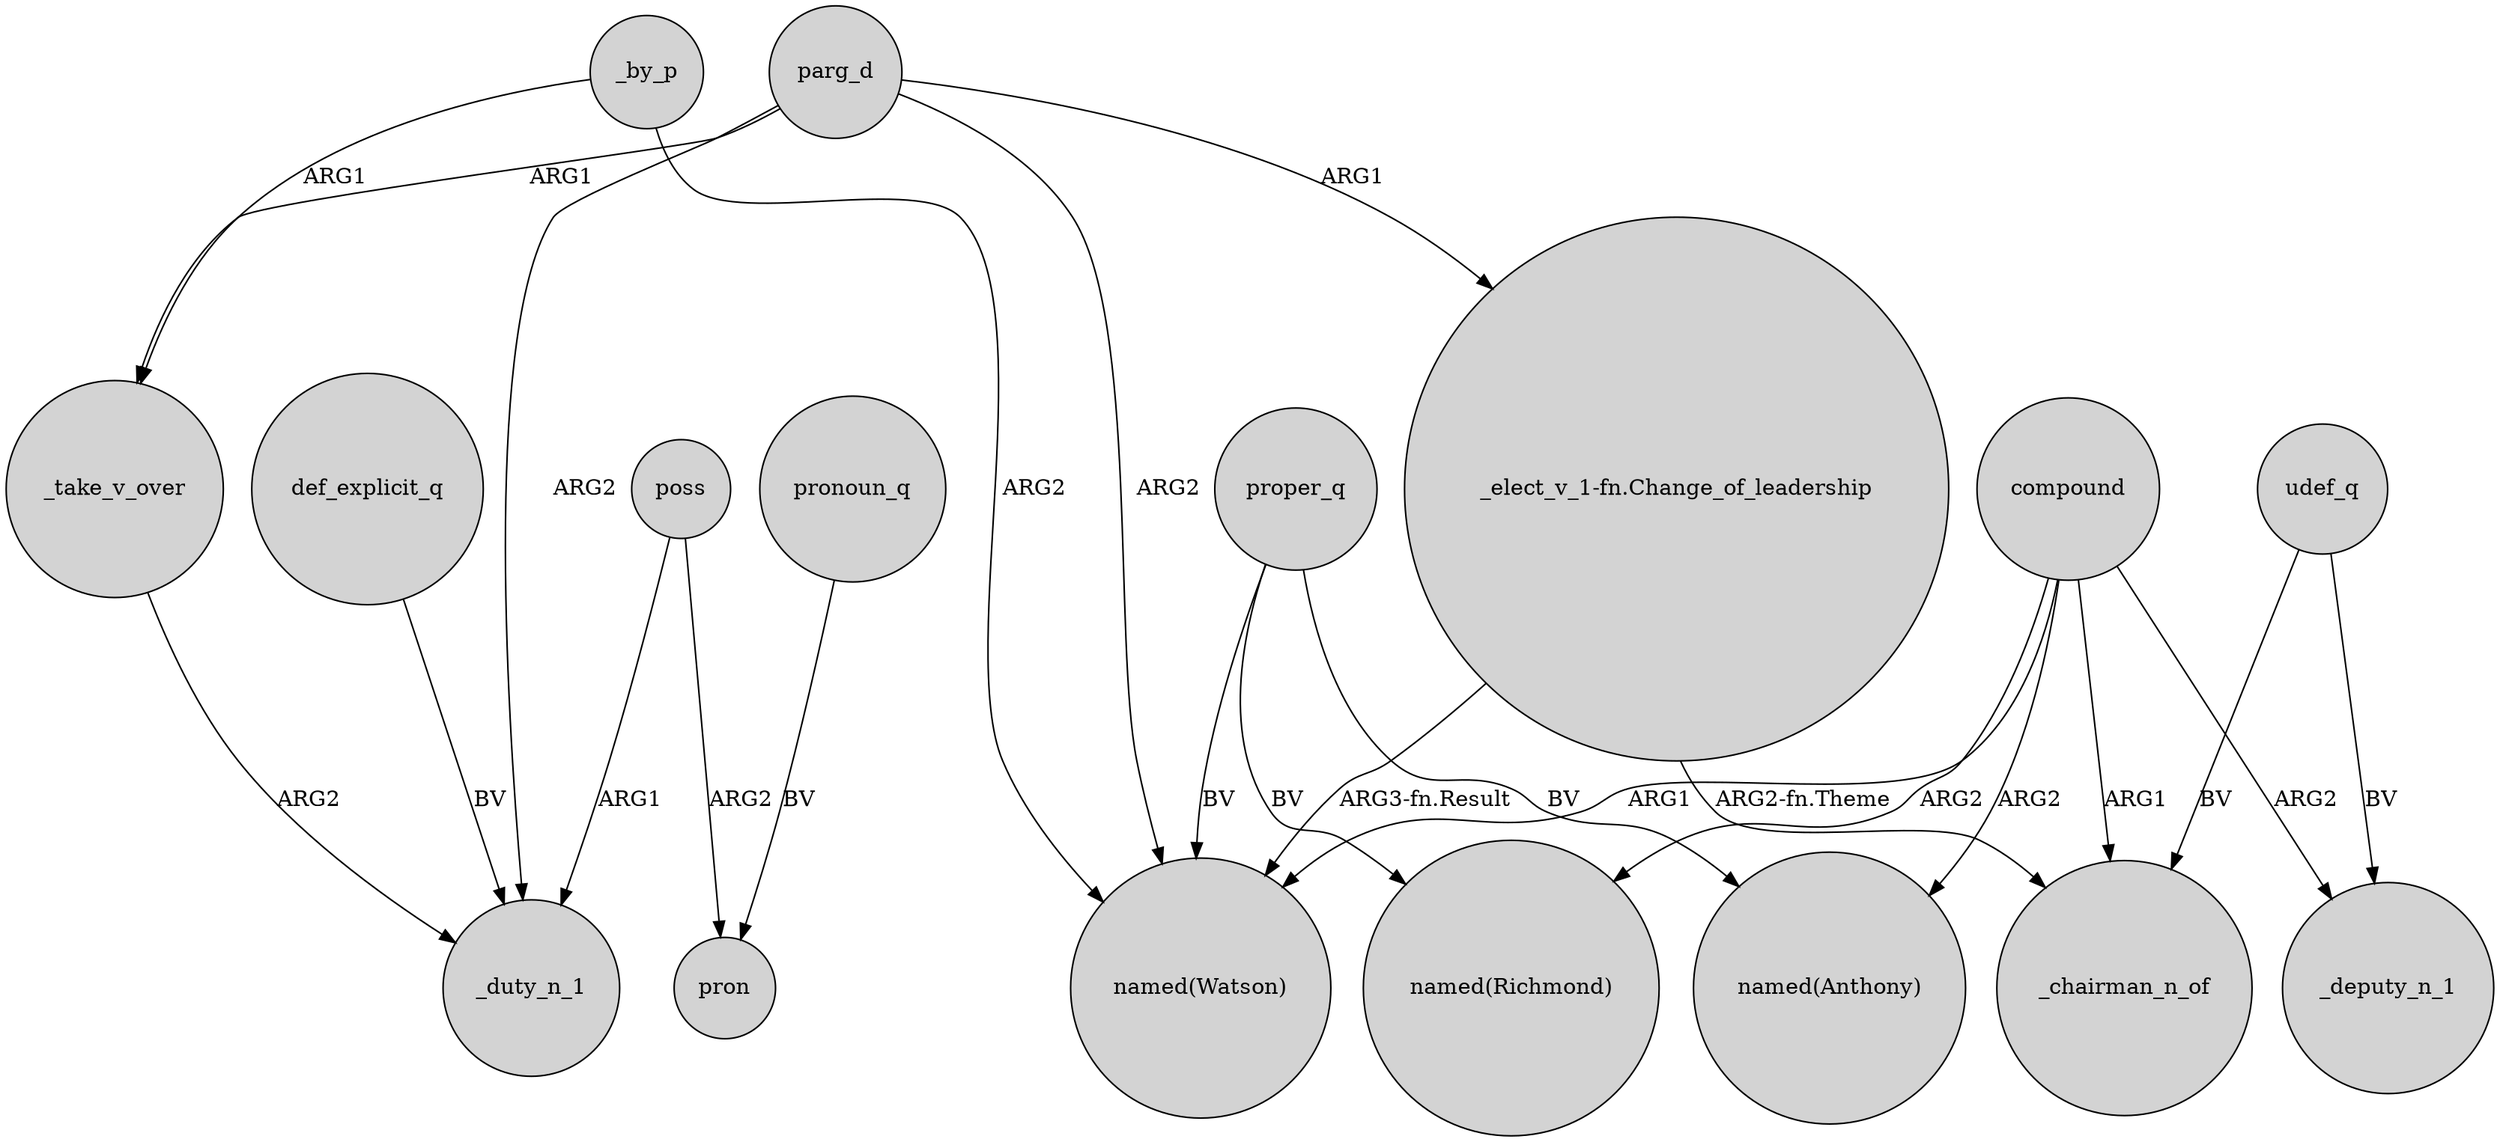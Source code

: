 digraph {
	node [shape=circle style=filled]
	parg_d -> _duty_n_1 [label=ARG2]
	proper_q -> "named(Richmond)" [label=BV]
	parg_d -> "named(Watson)" [label=ARG2]
	compound -> _chairman_n_of [label=ARG1]
	poss -> pron [label=ARG2]
	"_elect_v_1-fn.Change_of_leadership" -> "named(Watson)" [label="ARG3-fn.Result"]
	compound -> _deputy_n_1 [label=ARG2]
	proper_q -> "named(Anthony)" [label=BV]
	parg_d -> "_elect_v_1-fn.Change_of_leadership" [label=ARG1]
	proper_q -> "named(Watson)" [label=BV]
	_take_v_over -> _duty_n_1 [label=ARG2]
	udef_q -> _chairman_n_of [label=BV]
	"_elect_v_1-fn.Change_of_leadership" -> _chairman_n_of [label="ARG2-fn.Theme"]
	pronoun_q -> pron [label=BV]
	def_explicit_q -> _duty_n_1 [label=BV]
	compound -> "named(Anthony)" [label=ARG2]
	udef_q -> _deputy_n_1 [label=BV]
	compound -> "named(Watson)" [label=ARG1]
	_by_p -> "named(Watson)" [label=ARG2]
	_by_p -> _take_v_over [label=ARG1]
	poss -> _duty_n_1 [label=ARG1]
	compound -> "named(Richmond)" [label=ARG2]
	parg_d -> _take_v_over [label=ARG1]
}
